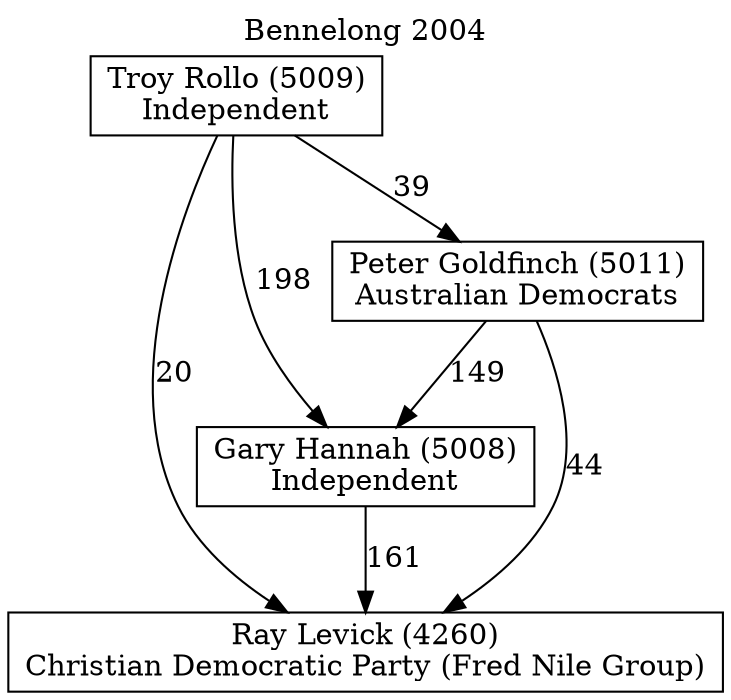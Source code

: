 // House preference flow
digraph "Ray Levick (4260)_Bennelong_2004" {
	graph [label="Bennelong 2004" labelloc=t mclimit=2]
	node [shape=box]
	"Ray Levick (4260)" [label="Ray Levick (4260)
Christian Democratic Party (Fred Nile Group)"]
	"Gary Hannah (5008)" [label="Gary Hannah (5008)
Independent"]
	"Peter Goldfinch (5011)" [label="Peter Goldfinch (5011)
Australian Democrats"]
	"Troy Rollo (5009)" [label="Troy Rollo (5009)
Independent"]
	"Gary Hannah (5008)" -> "Ray Levick (4260)" [label=161]
	"Peter Goldfinch (5011)" -> "Gary Hannah (5008)" [label=149]
	"Troy Rollo (5009)" -> "Peter Goldfinch (5011)" [label=39]
	"Peter Goldfinch (5011)" -> "Ray Levick (4260)" [label=44]
	"Troy Rollo (5009)" -> "Ray Levick (4260)" [label=20]
	"Troy Rollo (5009)" -> "Gary Hannah (5008)" [label=198]
}
